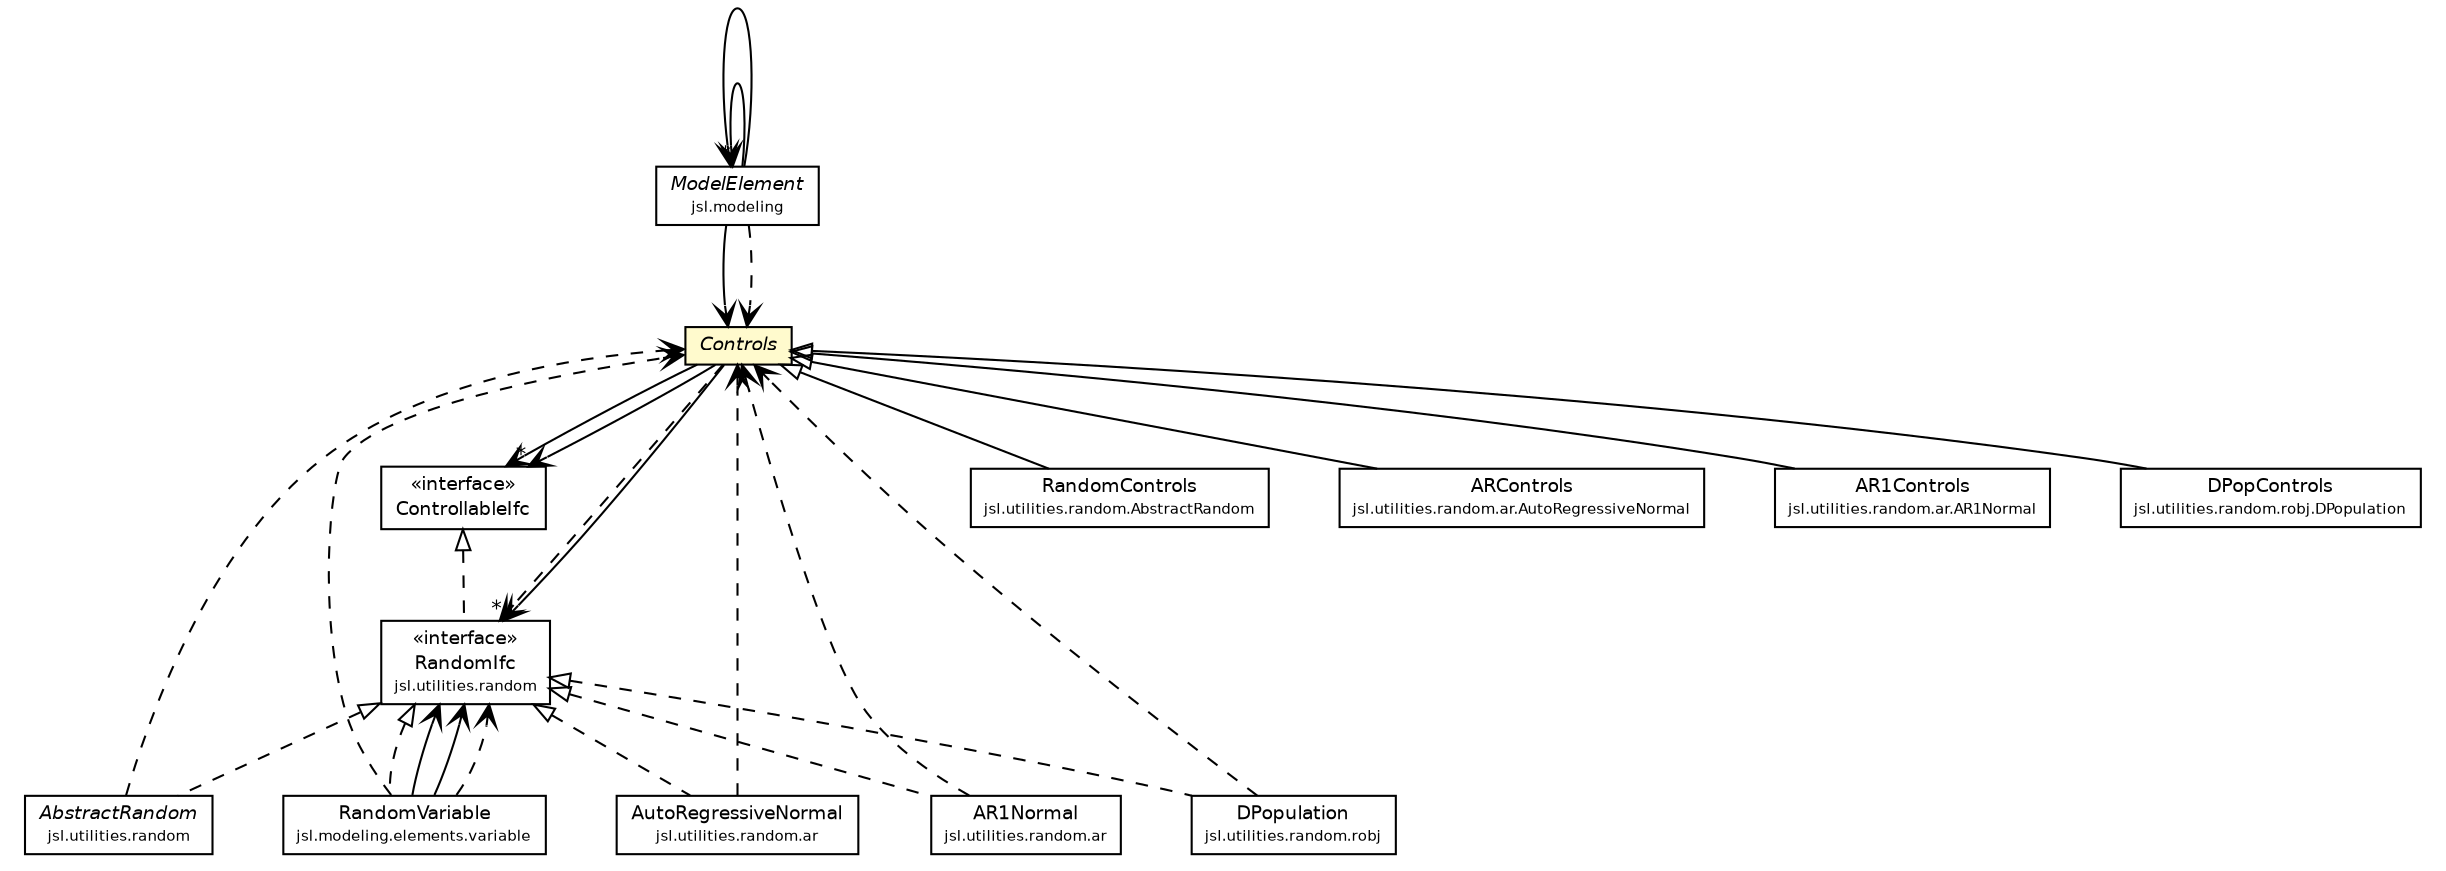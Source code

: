 #!/usr/local/bin/dot
#
# Class diagram 
# Generated by UMLGraph version 5.4 (http://www.umlgraph.org/)
#

digraph G {
	edge [fontname="Helvetica",fontsize=10,labelfontname="Helvetica",labelfontsize=10];
	node [fontname="Helvetica",fontsize=10,shape=plaintext];
	nodesep=0.25;
	ranksep=0.5;
	// jsl.modeling.ModelElement
	c54272 [label=<<table title="jsl.modeling.ModelElement" border="0" cellborder="1" cellspacing="0" cellpadding="2" port="p" href="../modeling/ModelElement.html">
		<tr><td><table border="0" cellspacing="0" cellpadding="1">
<tr><td align="center" balign="center"><font face="Helvetica-Oblique"> ModelElement </font></td></tr>
<tr><td align="center" balign="center"><font point-size="7.0"> jsl.modeling </font></td></tr>
		</table></td></tr>
		</table>>, URL="../modeling/ModelElement.html", fontname="Helvetica", fontcolor="black", fontsize=9.0];
	// jsl.modeling.elements.variable.RandomVariable
	c54490 [label=<<table title="jsl.modeling.elements.variable.RandomVariable" border="0" cellborder="1" cellspacing="0" cellpadding="2" port="p" href="../modeling/elements/variable/RandomVariable.html">
		<tr><td><table border="0" cellspacing="0" cellpadding="1">
<tr><td align="center" balign="center"> RandomVariable </td></tr>
<tr><td align="center" balign="center"><font point-size="7.0"> jsl.modeling.elements.variable </font></td></tr>
		</table></td></tr>
		</table>>, URL="../modeling/elements/variable/RandomVariable.html", fontname="Helvetica", fontcolor="black", fontsize=9.0];
	// jsl.utilities.Controls
	c54564 [label=<<table title="jsl.utilities.Controls" border="0" cellborder="1" cellspacing="0" cellpadding="2" port="p" bgcolor="lemonChiffon" href="./Controls.html">
		<tr><td><table border="0" cellspacing="0" cellpadding="1">
<tr><td align="center" balign="center"><font face="Helvetica-Oblique"> Controls </font></td></tr>
		</table></td></tr>
		</table>>, URL="./Controls.html", fontname="Helvetica", fontcolor="black", fontsize=9.0];
	// jsl.utilities.ControllableIfc
	c54565 [label=<<table title="jsl.utilities.ControllableIfc" border="0" cellborder="1" cellspacing="0" cellpadding="2" port="p" href="./ControllableIfc.html">
		<tr><td><table border="0" cellspacing="0" cellpadding="1">
<tr><td align="center" balign="center"> &#171;interface&#187; </td></tr>
<tr><td align="center" balign="center"> ControllableIfc </td></tr>
		</table></td></tr>
		</table>>, URL="./ControllableIfc.html", fontname="Helvetica", fontcolor="black", fontsize=9.0];
	// jsl.utilities.random.RandomIfc
	c54582 [label=<<table title="jsl.utilities.random.RandomIfc" border="0" cellborder="1" cellspacing="0" cellpadding="2" port="p" href="./random/RandomIfc.html">
		<tr><td><table border="0" cellspacing="0" cellpadding="1">
<tr><td align="center" balign="center"> &#171;interface&#187; </td></tr>
<tr><td align="center" balign="center"> RandomIfc </td></tr>
<tr><td align="center" balign="center"><font point-size="7.0"> jsl.utilities.random </font></td></tr>
		</table></td></tr>
		</table>>, URL="./random/RandomIfc.html", fontname="Helvetica", fontcolor="black", fontsize=9.0];
	// jsl.utilities.random.AbstractRandom
	c54585 [label=<<table title="jsl.utilities.random.AbstractRandom" border="0" cellborder="1" cellspacing="0" cellpadding="2" port="p" href="./random/AbstractRandom.html">
		<tr><td><table border="0" cellspacing="0" cellpadding="1">
<tr><td align="center" balign="center"><font face="Helvetica-Oblique"> AbstractRandom </font></td></tr>
<tr><td align="center" balign="center"><font point-size="7.0"> jsl.utilities.random </font></td></tr>
		</table></td></tr>
		</table>>, URL="./random/AbstractRandom.html", fontname="Helvetica", fontcolor="black", fontsize=9.0];
	// jsl.utilities.random.AbstractRandom.RandomControls
	c54586 [label=<<table title="jsl.utilities.random.AbstractRandom.RandomControls" border="0" cellborder="1" cellspacing="0" cellpadding="2" port="p" href="./random/AbstractRandom.RandomControls.html">
		<tr><td><table border="0" cellspacing="0" cellpadding="1">
<tr><td align="center" balign="center"> RandomControls </td></tr>
<tr><td align="center" balign="center"><font point-size="7.0"> jsl.utilities.random.AbstractRandom </font></td></tr>
		</table></td></tr>
		</table>>, URL="./random/AbstractRandom.RandomControls.html", fontname="Helvetica", fontcolor="black", fontsize=9.0];
	// jsl.utilities.random.ar.AutoRegressiveNormal
	c54587 [label=<<table title="jsl.utilities.random.ar.AutoRegressiveNormal" border="0" cellborder="1" cellspacing="0" cellpadding="2" port="p" href="./random/ar/AutoRegressiveNormal.html">
		<tr><td><table border="0" cellspacing="0" cellpadding="1">
<tr><td align="center" balign="center"> AutoRegressiveNormal </td></tr>
<tr><td align="center" balign="center"><font point-size="7.0"> jsl.utilities.random.ar </font></td></tr>
		</table></td></tr>
		</table>>, URL="./random/ar/AutoRegressiveNormal.html", fontname="Helvetica", fontcolor="black", fontsize=9.0];
	// jsl.utilities.random.ar.AutoRegressiveNormal.ARControls
	c54588 [label=<<table title="jsl.utilities.random.ar.AutoRegressiveNormal.ARControls" border="0" cellborder="1" cellspacing="0" cellpadding="2" port="p" href="./random/ar/AutoRegressiveNormal.ARControls.html">
		<tr><td><table border="0" cellspacing="0" cellpadding="1">
<tr><td align="center" balign="center"> ARControls </td></tr>
<tr><td align="center" balign="center"><font point-size="7.0"> jsl.utilities.random.ar.AutoRegressiveNormal </font></td></tr>
		</table></td></tr>
		</table>>, URL="./random/ar/AutoRegressiveNormal.ARControls.html", fontname="Helvetica", fontcolor="black", fontsize=9.0];
	// jsl.utilities.random.ar.AR1Normal
	c54589 [label=<<table title="jsl.utilities.random.ar.AR1Normal" border="0" cellborder="1" cellspacing="0" cellpadding="2" port="p" href="./random/ar/AR1Normal.html">
		<tr><td><table border="0" cellspacing="0" cellpadding="1">
<tr><td align="center" balign="center"> AR1Normal </td></tr>
<tr><td align="center" balign="center"><font point-size="7.0"> jsl.utilities.random.ar </font></td></tr>
		</table></td></tr>
		</table>>, URL="./random/ar/AR1Normal.html", fontname="Helvetica", fontcolor="black", fontsize=9.0];
	// jsl.utilities.random.ar.AR1Normal.AR1Controls
	c54590 [label=<<table title="jsl.utilities.random.ar.AR1Normal.AR1Controls" border="0" cellborder="1" cellspacing="0" cellpadding="2" port="p" href="./random/ar/AR1Normal.AR1Controls.html">
		<tr><td><table border="0" cellspacing="0" cellpadding="1">
<tr><td align="center" balign="center"> AR1Controls </td></tr>
<tr><td align="center" balign="center"><font point-size="7.0"> jsl.utilities.random.ar.AR1Normal </font></td></tr>
		</table></td></tr>
		</table>>, URL="./random/ar/AR1Normal.AR1Controls.html", fontname="Helvetica", fontcolor="black", fontsize=9.0];
	// jsl.utilities.random.robj.DPopulation
	c54661 [label=<<table title="jsl.utilities.random.robj.DPopulation" border="0" cellborder="1" cellspacing="0" cellpadding="2" port="p" href="./random/robj/DPopulation.html">
		<tr><td><table border="0" cellspacing="0" cellpadding="1">
<tr><td align="center" balign="center"> DPopulation </td></tr>
<tr><td align="center" balign="center"><font point-size="7.0"> jsl.utilities.random.robj </font></td></tr>
		</table></td></tr>
		</table>>, URL="./random/robj/DPopulation.html", fontname="Helvetica", fontcolor="black", fontsize=9.0];
	// jsl.utilities.random.robj.DPopulation.DPopControls
	c54662 [label=<<table title="jsl.utilities.random.robj.DPopulation.DPopControls" border="0" cellborder="1" cellspacing="0" cellpadding="2" port="p" href="./random/robj/DPopulation.DPopControls.html">
		<tr><td><table border="0" cellspacing="0" cellpadding="1">
<tr><td align="center" balign="center"> DPopControls </td></tr>
<tr><td align="center" balign="center"><font point-size="7.0"> jsl.utilities.random.robj.DPopulation </font></td></tr>
		</table></td></tr>
		</table>>, URL="./random/robj/DPopulation.DPopControls.html", fontname="Helvetica", fontcolor="black", fontsize=9.0];
	//jsl.modeling.elements.variable.RandomVariable implements jsl.utilities.random.RandomIfc
	c54582:p -> c54490:p [dir=back,arrowtail=empty,style=dashed];
	//jsl.utilities.random.RandomIfc implements jsl.utilities.ControllableIfc
	c54565:p -> c54582:p [dir=back,arrowtail=empty,style=dashed];
	//jsl.utilities.random.AbstractRandom implements jsl.utilities.random.RandomIfc
	c54582:p -> c54585:p [dir=back,arrowtail=empty,style=dashed];
	//jsl.utilities.random.AbstractRandom.RandomControls extends jsl.utilities.Controls
	c54564:p -> c54586:p [dir=back,arrowtail=empty];
	//jsl.utilities.random.ar.AutoRegressiveNormal implements jsl.utilities.random.RandomIfc
	c54582:p -> c54587:p [dir=back,arrowtail=empty,style=dashed];
	//jsl.utilities.random.ar.AutoRegressiveNormal.ARControls extends jsl.utilities.Controls
	c54564:p -> c54588:p [dir=back,arrowtail=empty];
	//jsl.utilities.random.ar.AR1Normal implements jsl.utilities.random.RandomIfc
	c54582:p -> c54589:p [dir=back,arrowtail=empty,style=dashed];
	//jsl.utilities.random.ar.AR1Normal.AR1Controls extends jsl.utilities.Controls
	c54564:p -> c54590:p [dir=back,arrowtail=empty];
	//jsl.utilities.random.robj.DPopulation implements jsl.utilities.random.RandomIfc
	c54582:p -> c54661:p [dir=back,arrowtail=empty,style=dashed];
	//jsl.utilities.random.robj.DPopulation.DPopControls extends jsl.utilities.Controls
	c54564:p -> c54662:p [dir=back,arrowtail=empty];
	// jsl.modeling.ModelElement NAVASSOC jsl.modeling.ModelElement
	c54272:p -> c54272:p [taillabel="", label="", headlabel="*", fontname="Helvetica", fontcolor="black", fontsize=10.0, color="black", arrowhead=open];
	// jsl.modeling.ModelElement NAVASSOC jsl.modeling.ModelElement
	c54272:p -> c54272:p [taillabel="", label="", headlabel="", fontname="Helvetica", fontcolor="black", fontsize=10.0, color="black", arrowhead=open];
	// jsl.modeling.ModelElement NAVASSOC jsl.utilities.Controls
	c54272:p -> c54564:p [taillabel="", label="", headlabel="", fontname="Helvetica", fontcolor="black", fontsize=10.0, color="black", arrowhead=open];
	// jsl.modeling.elements.variable.RandomVariable NAVASSOC jsl.utilities.random.RandomIfc
	c54490:p -> c54582:p [taillabel="", label="", headlabel="", fontname="Helvetica", fontcolor="black", fontsize=10.0, color="black", arrowhead=open];
	// jsl.modeling.elements.variable.RandomVariable NAVASSOC jsl.utilities.random.RandomIfc
	c54490:p -> c54582:p [taillabel="", label="", headlabel="", fontname="Helvetica", fontcolor="black", fontsize=10.0, color="black", arrowhead=open];
	// jsl.utilities.Controls NAVASSOC jsl.utilities.ControllableIfc
	c54564:p -> c54565:p [taillabel="", label="", headlabel="", fontname="Helvetica", fontcolor="black", fontsize=10.0, color="black", arrowhead=open];
	// jsl.utilities.Controls NAVASSOC jsl.utilities.random.RandomIfc
	c54564:p -> c54582:p [taillabel="", label="", headlabel="*", fontname="Helvetica", fontcolor="black", fontsize=10.0, color="black", arrowhead=open];
	// jsl.utilities.Controls NAVASSOC jsl.utilities.ControllableIfc
	c54564:p -> c54565:p [taillabel="", label="", headlabel="*", fontname="Helvetica", fontcolor="black", fontsize=10.0, color="black", arrowhead=open];
	// jsl.modeling.ModelElement DEPEND jsl.utilities.Controls
	c54272:p -> c54564:p [taillabel="", label="", headlabel="", fontname="Helvetica", fontcolor="black", fontsize=10.0, color="black", arrowhead=open, style=dashed];
	// jsl.modeling.elements.variable.RandomVariable DEPEND jsl.utilities.random.RandomIfc
	c54490:p -> c54582:p [taillabel="", label="", headlabel="", fontname="Helvetica", fontcolor="black", fontsize=10.0, color="black", arrowhead=open, style=dashed];
	// jsl.modeling.elements.variable.RandomVariable DEPEND jsl.utilities.Controls
	c54490:p -> c54564:p [taillabel="", label="", headlabel="", fontname="Helvetica", fontcolor="black", fontsize=10.0, color="black", arrowhead=open, style=dashed];
	// jsl.utilities.Controls DEPEND jsl.utilities.random.RandomIfc
	c54564:p -> c54582:p [taillabel="", label="", headlabel="", fontname="Helvetica", fontcolor="black", fontsize=10.0, color="black", arrowhead=open, style=dashed];
	// jsl.utilities.random.AbstractRandom DEPEND jsl.utilities.Controls
	c54585:p -> c54564:p [taillabel="", label="", headlabel="", fontname="Helvetica", fontcolor="black", fontsize=10.0, color="black", arrowhead=open, style=dashed];
	// jsl.utilities.random.ar.AutoRegressiveNormal DEPEND jsl.utilities.Controls
	c54587:p -> c54564:p [taillabel="", label="", headlabel="", fontname="Helvetica", fontcolor="black", fontsize=10.0, color="black", arrowhead=open, style=dashed];
	// jsl.utilities.random.ar.AR1Normal DEPEND jsl.utilities.Controls
	c54589:p -> c54564:p [taillabel="", label="", headlabel="", fontname="Helvetica", fontcolor="black", fontsize=10.0, color="black", arrowhead=open, style=dashed];
	// jsl.utilities.random.robj.DPopulation DEPEND jsl.utilities.Controls
	c54661:p -> c54564:p [taillabel="", label="", headlabel="", fontname="Helvetica", fontcolor="black", fontsize=10.0, color="black", arrowhead=open, style=dashed];
}

